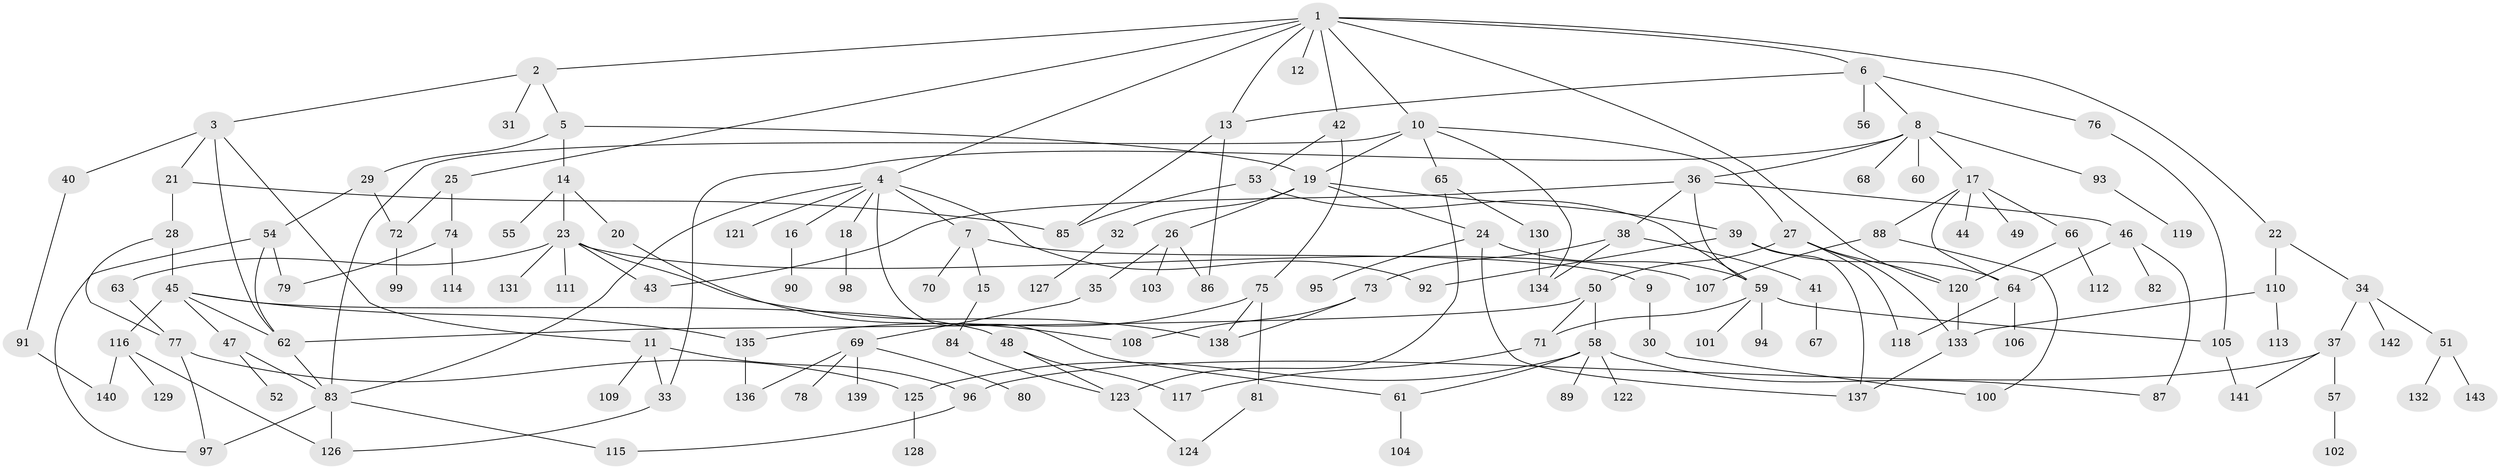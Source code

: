// coarse degree distribution, {9: 0.023255813953488372, 3: 0.16279069767441862, 10: 0.046511627906976744, 7: 0.09302325581395349, 4: 0.16279069767441862, 5: 0.09302325581395349, 2: 0.18604651162790697, 1: 0.18604651162790697, 12: 0.023255813953488372, 8: 0.023255813953488372}
// Generated by graph-tools (version 1.1) at 2025/48/03/04/25 22:48:46]
// undirected, 143 vertices, 196 edges
graph export_dot {
  node [color=gray90,style=filled];
  1;
  2;
  3;
  4;
  5;
  6;
  7;
  8;
  9;
  10;
  11;
  12;
  13;
  14;
  15;
  16;
  17;
  18;
  19;
  20;
  21;
  22;
  23;
  24;
  25;
  26;
  27;
  28;
  29;
  30;
  31;
  32;
  33;
  34;
  35;
  36;
  37;
  38;
  39;
  40;
  41;
  42;
  43;
  44;
  45;
  46;
  47;
  48;
  49;
  50;
  51;
  52;
  53;
  54;
  55;
  56;
  57;
  58;
  59;
  60;
  61;
  62;
  63;
  64;
  65;
  66;
  67;
  68;
  69;
  70;
  71;
  72;
  73;
  74;
  75;
  76;
  77;
  78;
  79;
  80;
  81;
  82;
  83;
  84;
  85;
  86;
  87;
  88;
  89;
  90;
  91;
  92;
  93;
  94;
  95;
  96;
  97;
  98;
  99;
  100;
  101;
  102;
  103;
  104;
  105;
  106;
  107;
  108;
  109;
  110;
  111;
  112;
  113;
  114;
  115;
  116;
  117;
  118;
  119;
  120;
  121;
  122;
  123;
  124;
  125;
  126;
  127;
  128;
  129;
  130;
  131;
  132;
  133;
  134;
  135;
  136;
  137;
  138;
  139;
  140;
  141;
  142;
  143;
  1 -- 2;
  1 -- 4;
  1 -- 6;
  1 -- 10;
  1 -- 12;
  1 -- 13;
  1 -- 22;
  1 -- 25;
  1 -- 42;
  1 -- 120;
  2 -- 3;
  2 -- 5;
  2 -- 31;
  3 -- 11;
  3 -- 21;
  3 -- 40;
  3 -- 62;
  4 -- 7;
  4 -- 16;
  4 -- 18;
  4 -- 92;
  4 -- 121;
  4 -- 61;
  4 -- 83;
  5 -- 14;
  5 -- 19;
  5 -- 29;
  6 -- 8;
  6 -- 56;
  6 -- 76;
  6 -- 13;
  7 -- 9;
  7 -- 15;
  7 -- 70;
  8 -- 17;
  8 -- 33;
  8 -- 36;
  8 -- 60;
  8 -- 68;
  8 -- 93;
  9 -- 30;
  10 -- 27;
  10 -- 65;
  10 -- 83;
  10 -- 19;
  10 -- 134;
  11 -- 96;
  11 -- 109;
  11 -- 33;
  13 -- 86;
  13 -- 85;
  14 -- 20;
  14 -- 23;
  14 -- 55;
  15 -- 84;
  16 -- 90;
  17 -- 44;
  17 -- 49;
  17 -- 64;
  17 -- 66;
  17 -- 88;
  18 -- 98;
  19 -- 24;
  19 -- 26;
  19 -- 32;
  19 -- 39;
  20 -- 108;
  21 -- 28;
  21 -- 85;
  22 -- 34;
  22 -- 110;
  23 -- 63;
  23 -- 111;
  23 -- 131;
  23 -- 138;
  23 -- 43;
  23 -- 107;
  24 -- 95;
  24 -- 137;
  24 -- 59;
  25 -- 74;
  25 -- 72;
  26 -- 35;
  26 -- 103;
  26 -- 86;
  27 -- 50;
  27 -- 118;
  27 -- 133;
  27 -- 120;
  28 -- 45;
  28 -- 77;
  29 -- 54;
  29 -- 72;
  30 -- 100;
  32 -- 127;
  33 -- 126;
  34 -- 37;
  34 -- 51;
  34 -- 142;
  35 -- 69;
  36 -- 38;
  36 -- 43;
  36 -- 46;
  36 -- 59;
  37 -- 57;
  37 -- 141;
  37 -- 96;
  38 -- 41;
  38 -- 73;
  38 -- 134;
  39 -- 92;
  39 -- 137;
  39 -- 64;
  40 -- 91;
  41 -- 67;
  42 -- 53;
  42 -- 75;
  45 -- 47;
  45 -- 48;
  45 -- 62;
  45 -- 116;
  45 -- 135;
  46 -- 82;
  46 -- 87;
  46 -- 64;
  47 -- 52;
  47 -- 83;
  48 -- 123;
  48 -- 117;
  50 -- 58;
  50 -- 71;
  50 -- 62;
  51 -- 132;
  51 -- 143;
  53 -- 85;
  53 -- 59;
  54 -- 79;
  54 -- 62;
  54 -- 97;
  57 -- 102;
  58 -- 61;
  58 -- 89;
  58 -- 122;
  58 -- 125;
  58 -- 87;
  59 -- 94;
  59 -- 101;
  59 -- 105;
  59 -- 71;
  61 -- 104;
  62 -- 83;
  63 -- 77;
  64 -- 106;
  64 -- 118;
  65 -- 130;
  65 -- 123;
  66 -- 112;
  66 -- 120;
  69 -- 78;
  69 -- 80;
  69 -- 136;
  69 -- 139;
  71 -- 117;
  72 -- 99;
  73 -- 138;
  73 -- 108;
  74 -- 114;
  74 -- 79;
  75 -- 81;
  75 -- 135;
  75 -- 138;
  76 -- 105;
  77 -- 125;
  77 -- 97;
  81 -- 124;
  83 -- 97;
  83 -- 115;
  83 -- 126;
  84 -- 123;
  88 -- 107;
  88 -- 100;
  91 -- 140;
  93 -- 119;
  96 -- 115;
  105 -- 141;
  110 -- 113;
  110 -- 133;
  116 -- 129;
  116 -- 140;
  116 -- 126;
  120 -- 133;
  123 -- 124;
  125 -- 128;
  130 -- 134;
  133 -- 137;
  135 -- 136;
}
